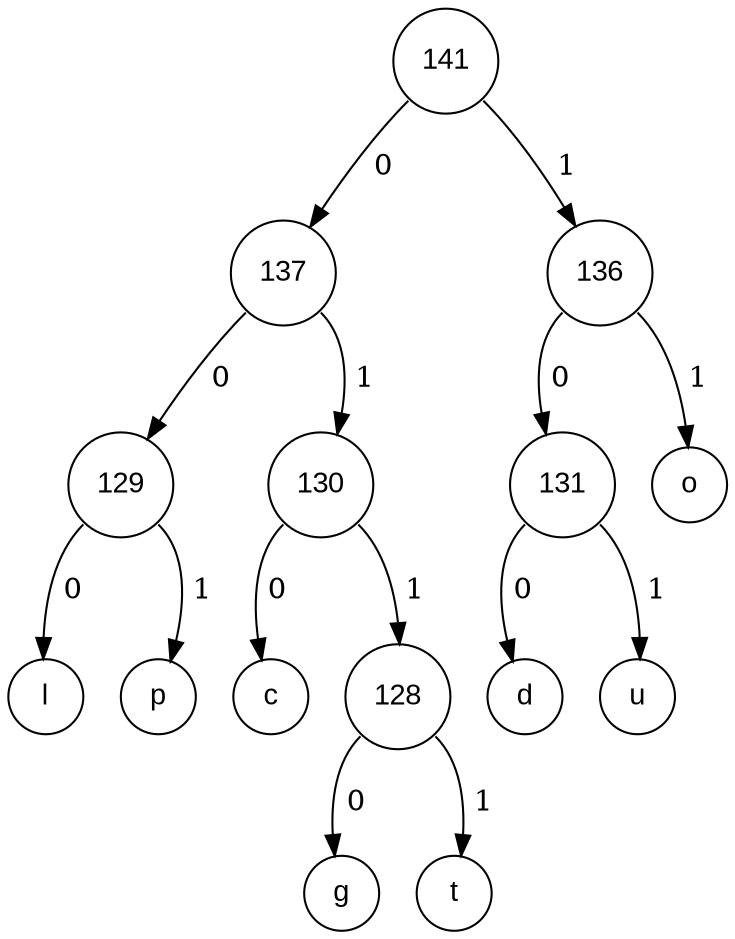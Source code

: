 digraph POT_test {
node [fontname="Arial", shape="circle", width=0.5];
141 [label = "141"]
137 [label = "137"]
129 [label = "129"]
108 [label = "l"]
112 [label = "p"]
129:sw -> 108 [label = " 0"]
129:se -> 112 [label = " 1"]
130 [label = "130"]
99 [label = "c"]
128 [label = "128"]
103 [label = "g"]
116 [label = "t"]
128:sw -> 103 [label = " 0"]
128:se -> 116 [label = " 1"]
130:sw -> 99 [label = " 0"]
130:se -> 128 [label = " 1"]
137:sw -> 129 [label = " 0"]
137:se -> 130 [label = " 1"]
136 [label = "136"]
131 [label = "131"]
100 [label = "d"]
117 [label = "u"]
131:sw -> 100 [label = " 0"]
131:se -> 117 [label = " 1"]
111 [label = "o"]
136:sw -> 131 [label = " 0"]
136:se -> 111 [label = " 1"]
141:sw -> 137 [label = " 0"]
141:se -> 136 [label = " 1"]
}
